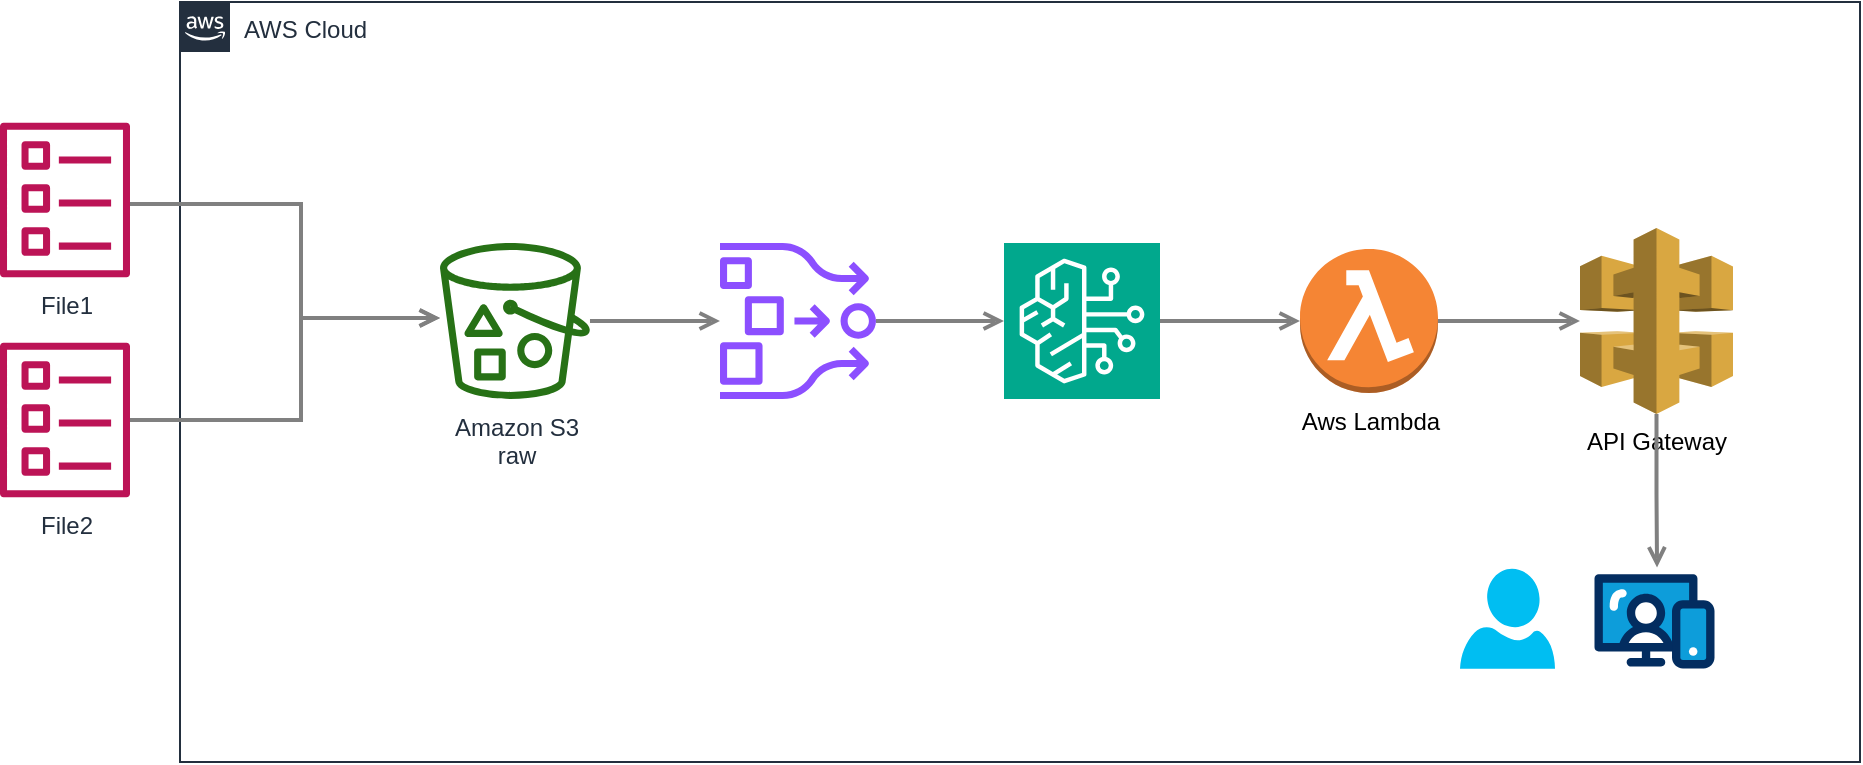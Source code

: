 <mxfile version="24.7.8">
  <diagram id="Ht1M8jgEwFfnCIfOTk4-" name="Page-1">
    <mxGraphModel dx="1293" dy="1352" grid="1" gridSize="10" guides="1" tooltips="1" connect="1" arrows="1" fold="1" page="1" pageScale="1" pageWidth="1169" pageHeight="827" math="0" shadow="0">
      <root>
        <mxCell id="0" />
        <mxCell id="1" parent="0" />
        <mxCell id="UEzPUAAOIrF-is8g5C7q-154" value="AWS Cloud" style="points=[[0,0],[0.25,0],[0.5,0],[0.75,0],[1,0],[1,0.25],[1,0.5],[1,0.75],[1,1],[0.75,1],[0.5,1],[0.25,1],[0,1],[0,0.75],[0,0.5],[0,0.25]];outlineConnect=0;gradientColor=none;html=1;whiteSpace=wrap;fontSize=12;fontStyle=0;shape=mxgraph.aws4.group;grIcon=mxgraph.aws4.group_aws_cloud_alt;strokeColor=#232F3E;fillColor=none;verticalAlign=top;align=left;spacingLeft=30;fontColor=#232F3E;dashed=0;labelBackgroundColor=#ffffff;container=1;pointerEvents=0;collapsible=0;recursiveResize=0;" parent="1" vertex="1">
          <mxGeometry x="200" y="-700" width="840" height="380" as="geometry" />
        </mxCell>
        <mxCell id="UEzPUAAOIrF-is8g5C7q-172" style="edgeStyle=orthogonalEdgeStyle;rounded=0;orthogonalLoop=1;jettySize=auto;html=1;startArrow=none;startFill=0;endArrow=open;endFill=0;strokeColor=#808080;strokeWidth=2;" parent="UEzPUAAOIrF-is8g5C7q-154" source="UEzPUAAOIrF-is8g5C7q-156" target="UEzPUAAOIrF-is8g5C7q-158" edge="1">
          <mxGeometry relative="1" as="geometry">
            <Array as="points">
              <mxPoint x="60.5" y="101" />
              <mxPoint x="60.5" y="158" />
            </Array>
          </mxGeometry>
        </mxCell>
        <mxCell id="UEzPUAAOIrF-is8g5C7q-173" style="edgeStyle=orthogonalEdgeStyle;rounded=0;orthogonalLoop=1;jettySize=auto;html=1;startArrow=none;startFill=0;endArrow=open;endFill=0;strokeColor=#808080;strokeWidth=2;" parent="UEzPUAAOIrF-is8g5C7q-154" source="UEzPUAAOIrF-is8g5C7q-157" target="UEzPUAAOIrF-is8g5C7q-158" edge="1">
          <mxGeometry relative="1" as="geometry">
            <Array as="points">
              <mxPoint x="60.5" y="209" />
              <mxPoint x="60.5" y="158" />
            </Array>
          </mxGeometry>
        </mxCell>
        <mxCell id="dOL3RdpPMTuehhcjLxyu-35" value="Aws Lambda" style="outlineConnect=0;dashed=0;verticalLabelPosition=bottom;verticalAlign=top;align=center;html=1;shape=mxgraph.aws3.lambda_function;fillColor=#F58534;gradientColor=none;" parent="UEzPUAAOIrF-is8g5C7q-154" vertex="1">
          <mxGeometry x="560" y="123.5" width="69" height="72" as="geometry" />
        </mxCell>
        <mxCell id="dOL3RdpPMTuehhcjLxyu-43" style="edgeStyle=orthogonalEdgeStyle;rounded=0;orthogonalLoop=1;jettySize=auto;html=1;startArrow=none;startFill=0;endArrow=open;endFill=0;strokeColor=#808080;strokeWidth=2;entryX=0;entryY=0.5;entryDx=0;entryDy=0;entryPerimeter=0;" parent="UEzPUAAOIrF-is8g5C7q-154" source="THMmlgjIWGHWH_QUGkb_-4" edge="1" target="dOL3RdpPMTuehhcjLxyu-35">
          <mxGeometry relative="1" as="geometry">
            <Array as="points" />
            <mxPoint x="640.492" y="158.5" as="sourcePoint" />
            <mxPoint x="729.5" y="158.5" as="targetPoint" />
          </mxGeometry>
        </mxCell>
        <mxCell id="THMmlgjIWGHWH_QUGkb_-2" value="API Gateway" style="outlineConnect=0;dashed=0;verticalLabelPosition=bottom;verticalAlign=top;align=center;html=1;shape=mxgraph.aws3.api_gateway;fillColor=#D9A741;gradientColor=none;" vertex="1" parent="UEzPUAAOIrF-is8g5C7q-154">
          <mxGeometry x="700" y="113" width="76.5" height="93" as="geometry" />
        </mxCell>
        <mxCell id="THMmlgjIWGHWH_QUGkb_-3" style="edgeStyle=orthogonalEdgeStyle;rounded=0;orthogonalLoop=1;jettySize=auto;html=1;startArrow=none;startFill=0;endArrow=open;endFill=0;strokeColor=#808080;strokeWidth=2;" edge="1" parent="UEzPUAAOIrF-is8g5C7q-154" source="dOL3RdpPMTuehhcjLxyu-35" target="THMmlgjIWGHWH_QUGkb_-2">
          <mxGeometry relative="1" as="geometry">
            <Array as="points" />
            <mxPoint x="810.992" y="158.88" as="sourcePoint" />
            <mxPoint x="876.5" y="159.5" as="targetPoint" />
          </mxGeometry>
        </mxCell>
        <mxCell id="THMmlgjIWGHWH_QUGkb_-4" value="" style="sketch=0;points=[[0,0,0],[0.25,0,0],[0.5,0,0],[0.75,0,0],[1,0,0],[0,1,0],[0.25,1,0],[0.5,1,0],[0.75,1,0],[1,1,0],[0,0.25,0],[0,0.5,0],[0,0.75,0],[1,0.25,0],[1,0.5,0],[1,0.75,0]];outlineConnect=0;fontColor=#232F3E;fillColor=#01A88D;strokeColor=#ffffff;dashed=0;verticalLabelPosition=bottom;verticalAlign=top;align=center;html=1;fontSize=12;fontStyle=0;aspect=fixed;shape=mxgraph.aws4.resourceIcon;resIcon=mxgraph.aws4.bedrock;" vertex="1" parent="UEzPUAAOIrF-is8g5C7q-154">
          <mxGeometry x="412" y="120.5" width="78" height="78" as="geometry" />
        </mxCell>
        <mxCell id="THMmlgjIWGHWH_QUGkb_-5" value="" style="sketch=0;outlineConnect=0;fontColor=#232F3E;gradientColor=none;fillColor=#8C4FFF;strokeColor=none;dashed=0;verticalLabelPosition=bottom;verticalAlign=top;align=center;html=1;fontSize=12;fontStyle=0;aspect=fixed;pointerEvents=1;shape=mxgraph.aws4.opensearch_ingestion;" vertex="1" parent="UEzPUAAOIrF-is8g5C7q-154">
          <mxGeometry x="270" y="120.5" width="78" height="78" as="geometry" />
        </mxCell>
        <mxCell id="THMmlgjIWGHWH_QUGkb_-6" style="edgeStyle=orthogonalEdgeStyle;rounded=0;orthogonalLoop=1;jettySize=auto;html=1;startArrow=none;startFill=0;endArrow=open;endFill=0;strokeColor=#808080;strokeWidth=2;entryX=0;entryY=0.5;entryDx=0;entryDy=0;entryPerimeter=0;" edge="1" parent="UEzPUAAOIrF-is8g5C7q-154" source="THMmlgjIWGHWH_QUGkb_-5" target="THMmlgjIWGHWH_QUGkb_-4">
          <mxGeometry relative="1" as="geometry">
            <Array as="points" />
            <mxPoint x="452" y="156.75" as="sourcePoint" />
            <mxPoint x="546.5" y="155.75" as="targetPoint" />
          </mxGeometry>
        </mxCell>
        <mxCell id="UEzPUAAOIrF-is8g5C7q-158" value="Amazon S3&lt;br&gt;raw" style="outlineConnect=0;fontColor=#232F3E;gradientColor=none;fillColor=#277116;strokeColor=none;dashed=0;verticalLabelPosition=bottom;verticalAlign=top;align=center;html=1;fontSize=12;fontStyle=0;aspect=fixed;pointerEvents=1;shape=mxgraph.aws4.bucket_with_objects;labelBackgroundColor=#ffffff;" parent="UEzPUAAOIrF-is8g5C7q-154" vertex="1">
          <mxGeometry x="130" y="120.5" width="75" height="78" as="geometry" />
        </mxCell>
        <mxCell id="THMmlgjIWGHWH_QUGkb_-8" style="edgeStyle=orthogonalEdgeStyle;rounded=0;orthogonalLoop=1;jettySize=auto;html=1;startArrow=none;startFill=0;endArrow=open;endFill=0;strokeColor=#808080;strokeWidth=2;" edge="1" parent="UEzPUAAOIrF-is8g5C7q-154" source="UEzPUAAOIrF-is8g5C7q-158" target="THMmlgjIWGHWH_QUGkb_-5">
          <mxGeometry relative="1" as="geometry">
            <Array as="points" />
            <mxPoint x="220" y="167" as="sourcePoint" />
            <mxPoint x="259" y="165.75" as="targetPoint" />
          </mxGeometry>
        </mxCell>
        <mxCell id="UEzPUAAOIrF-is8g5C7q-157" value="File2" style="outlineConnect=0;fontColor=#232F3E;gradientColor=none;fillColor=#BC1356;strokeColor=none;dashed=0;verticalLabelPosition=bottom;verticalAlign=top;align=center;html=1;fontSize=12;fontStyle=0;aspect=fixed;pointerEvents=1;shape=mxgraph.aws4.template;labelBackgroundColor=#ffffff;" parent="UEzPUAAOIrF-is8g5C7q-154" vertex="1">
          <mxGeometry x="-90" y="170" width="65" height="78" as="geometry" />
        </mxCell>
        <mxCell id="UEzPUAAOIrF-is8g5C7q-156" value="File1" style="outlineConnect=0;fontColor=#232F3E;gradientColor=none;fillColor=#BC1356;strokeColor=none;dashed=0;verticalLabelPosition=bottom;verticalAlign=top;align=center;html=1;fontSize=12;fontStyle=0;aspect=fixed;pointerEvents=1;shape=mxgraph.aws4.template;labelBackgroundColor=#ffffff;" parent="UEzPUAAOIrF-is8g5C7q-154" vertex="1">
          <mxGeometry x="-90" y="60" width="65" height="78" as="geometry" />
        </mxCell>
        <mxCell id="THMmlgjIWGHWH_QUGkb_-11" value="" style="verticalLabelPosition=bottom;aspect=fixed;html=1;shape=mxgraph.salesforce.web;" vertex="1" parent="UEzPUAAOIrF-is8g5C7q-154">
          <mxGeometry x="707.25" y="286" width="60" height="47.4" as="geometry" />
        </mxCell>
        <mxCell id="THMmlgjIWGHWH_QUGkb_-12" style="edgeStyle=orthogonalEdgeStyle;rounded=0;orthogonalLoop=1;jettySize=auto;html=1;startArrow=none;startFill=0;endArrow=open;endFill=0;strokeColor=#808080;strokeWidth=2;entryX=0.521;entryY=-0.073;entryDx=0;entryDy=0;entryPerimeter=0;" edge="1" parent="UEzPUAAOIrF-is8g5C7q-154" source="THMmlgjIWGHWH_QUGkb_-2" target="THMmlgjIWGHWH_QUGkb_-11">
          <mxGeometry relative="1" as="geometry">
            <Array as="points" />
            <mxPoint x="720" y="270" as="sourcePoint" />
            <mxPoint x="791" y="270" as="targetPoint" />
          </mxGeometry>
        </mxCell>
        <mxCell id="THMmlgjIWGHWH_QUGkb_-13" value="" style="verticalLabelPosition=bottom;html=1;verticalAlign=top;align=center;strokeColor=none;fillColor=#00BEF2;shape=mxgraph.azure.user;" vertex="1" parent="UEzPUAAOIrF-is8g5C7q-154">
          <mxGeometry x="640" y="283.4" width="47.5" height="50" as="geometry" />
        </mxCell>
      </root>
    </mxGraphModel>
  </diagram>
</mxfile>
